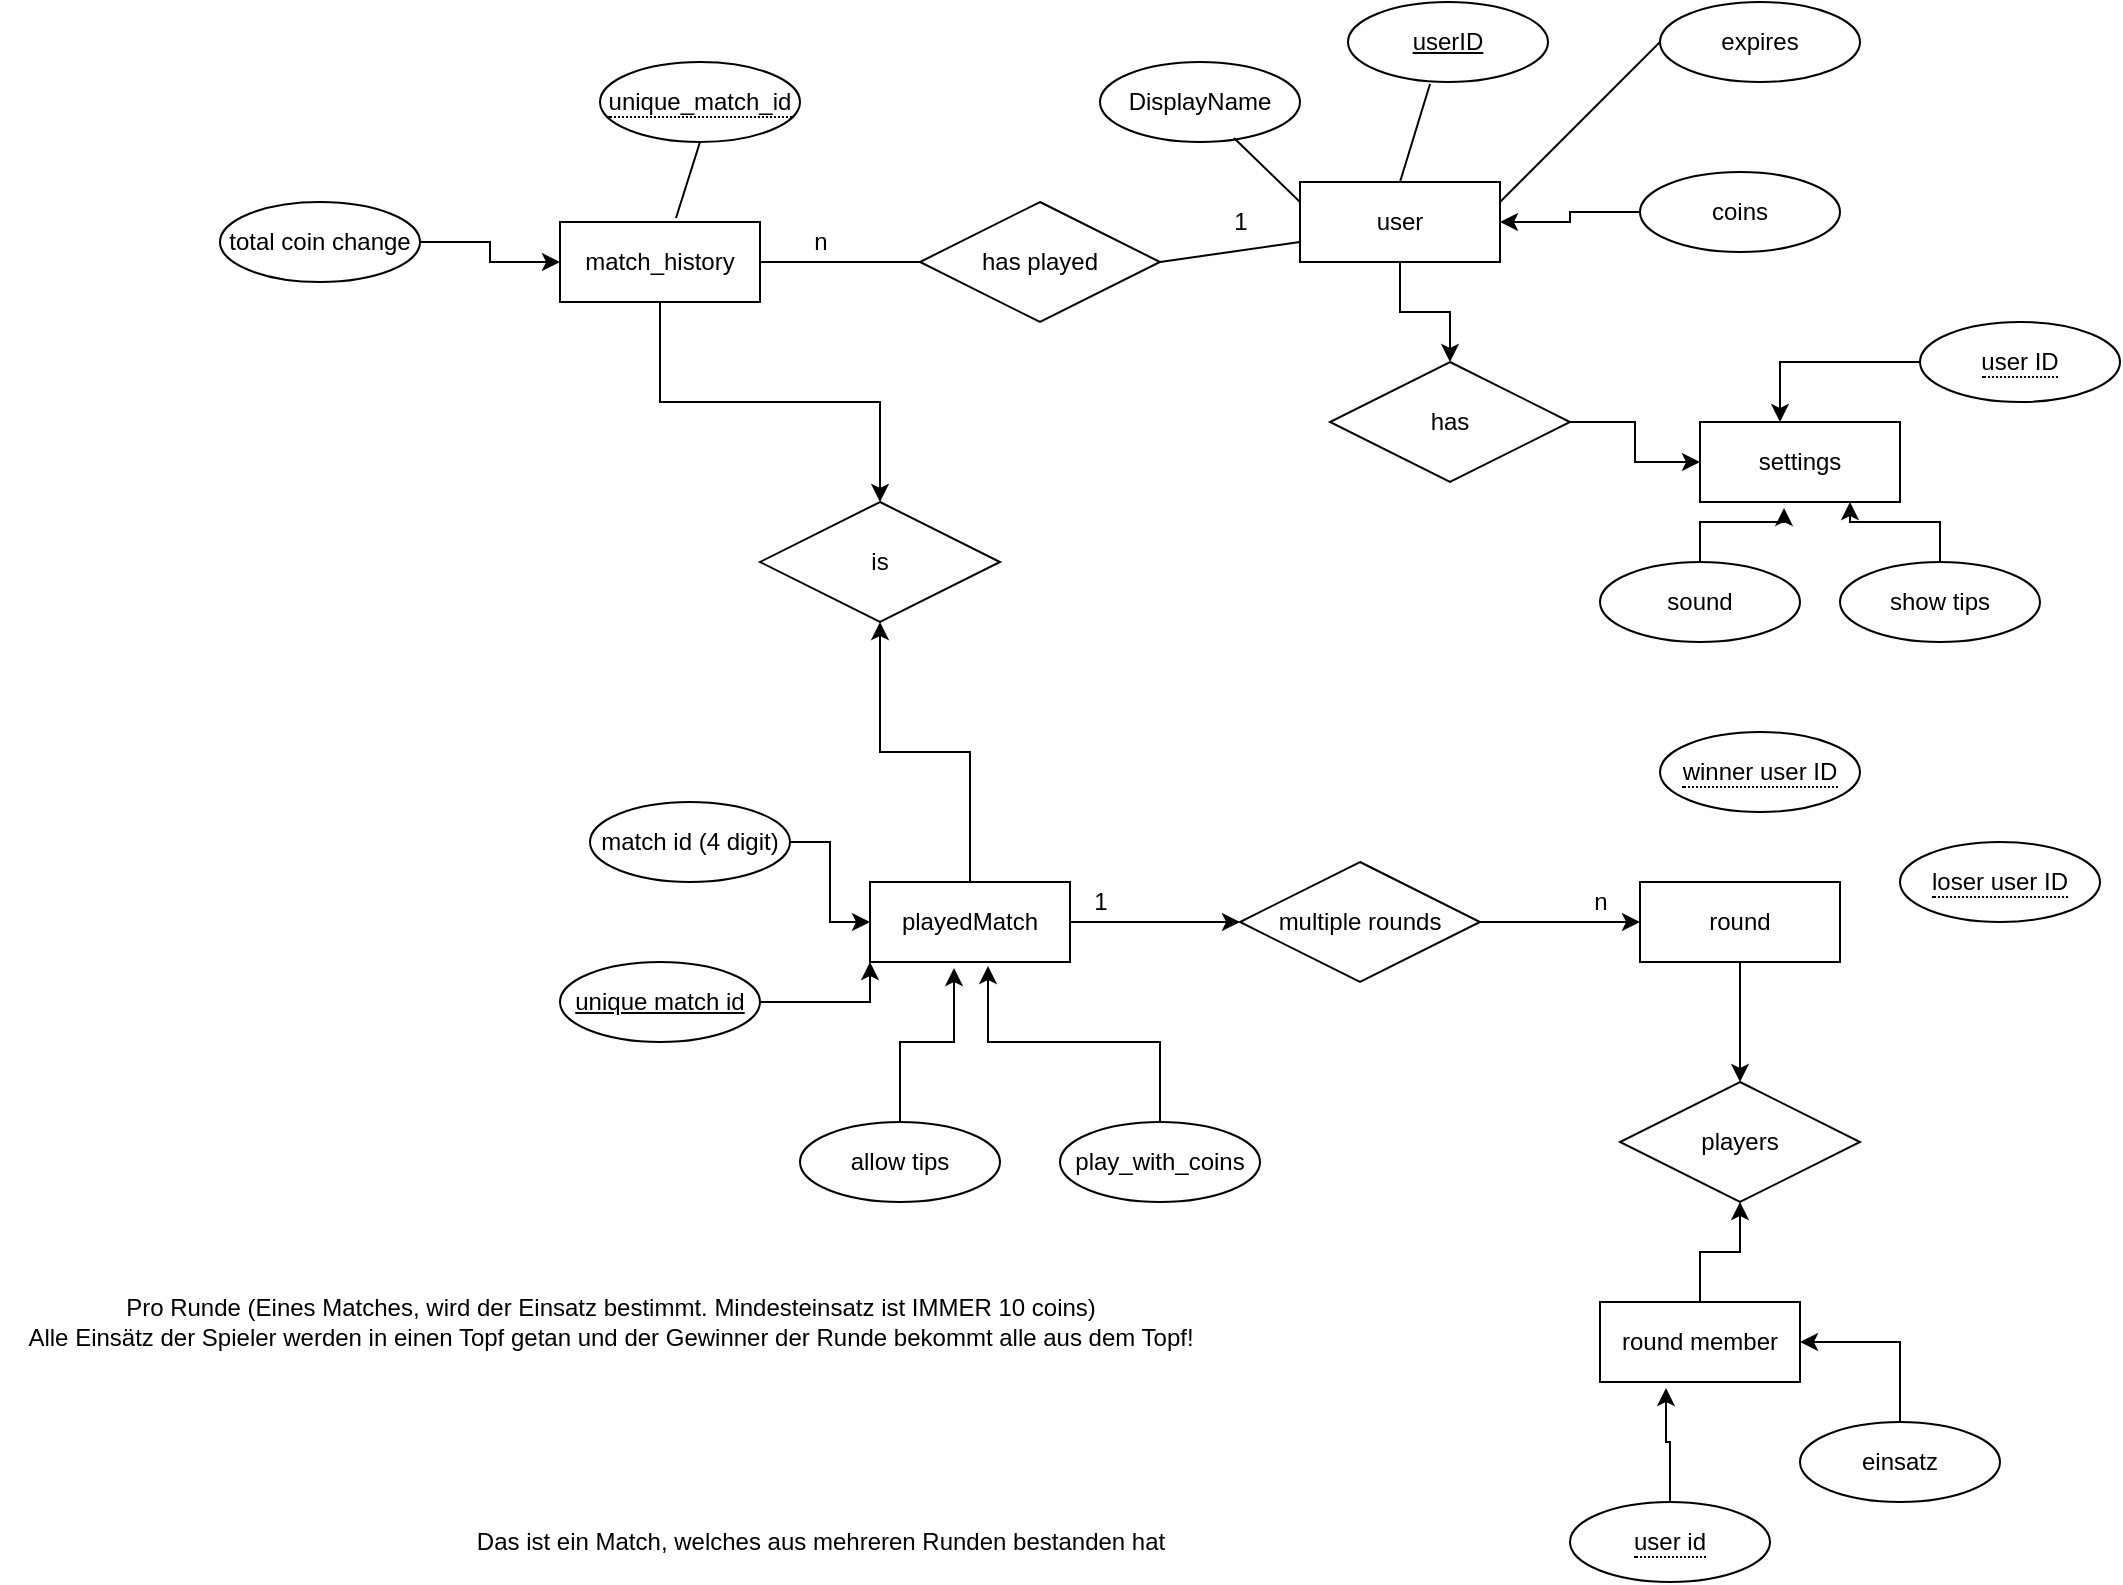 <mxfile version="21.0.8" type="device"><diagram name="Seite-1" id="nuD71JhNPZqPgWCC4xkH"><mxGraphModel dx="2253" dy="793" grid="1" gridSize="10" guides="1" tooltips="1" connect="1" arrows="1" fold="1" page="1" pageScale="1" pageWidth="827" pageHeight="1169" math="0" shadow="0"><root><mxCell id="0"/><mxCell id="1" parent="0"/><mxCell id="LPe70dCrk_k79_ixhsFF-48" style="edgeStyle=orthogonalEdgeStyle;rounded=0;orthogonalLoop=1;jettySize=auto;html=1;entryX=0.5;entryY=0;entryDx=0;entryDy=0;" edge="1" parent="1" source="LPe70dCrk_k79_ixhsFF-1" target="LPe70dCrk_k79_ixhsFF-46"><mxGeometry relative="1" as="geometry"/></mxCell><mxCell id="LPe70dCrk_k79_ixhsFF-1" value="user" style="whiteSpace=wrap;html=1;align=center;" vertex="1" parent="1"><mxGeometry x="390" y="310" width="100" height="40" as="geometry"/></mxCell><mxCell id="LPe70dCrk_k79_ixhsFF-2" value="userID" style="ellipse;whiteSpace=wrap;html=1;align=center;fontStyle=4;" vertex="1" parent="1"><mxGeometry x="414" y="220" width="100" height="40" as="geometry"/></mxCell><mxCell id="LPe70dCrk_k79_ixhsFF-3" value="DisplayName" style="ellipse;whiteSpace=wrap;html=1;align=center;" vertex="1" parent="1"><mxGeometry x="290" y="250" width="100" height="40" as="geometry"/></mxCell><mxCell id="LPe70dCrk_k79_ixhsFF-4" value="expires" style="ellipse;whiteSpace=wrap;html=1;align=center;" vertex="1" parent="1"><mxGeometry x="570" y="220" width="100" height="40" as="geometry"/></mxCell><mxCell id="LPe70dCrk_k79_ixhsFF-5" value="" style="endArrow=none;html=1;rounded=0;entryX=1;entryY=0.25;entryDx=0;entryDy=0;exitX=0;exitY=0.5;exitDx=0;exitDy=0;" edge="1" parent="1" source="LPe70dCrk_k79_ixhsFF-4" target="LPe70dCrk_k79_ixhsFF-1"><mxGeometry relative="1" as="geometry"><mxPoint x="330" y="410" as="sourcePoint"/><mxPoint x="490" y="410" as="targetPoint"/></mxGeometry></mxCell><mxCell id="LPe70dCrk_k79_ixhsFF-6" value="" style="endArrow=none;html=1;rounded=0;exitX=0.5;exitY=0;exitDx=0;exitDy=0;entryX=0.41;entryY=1.025;entryDx=0;entryDy=0;entryPerimeter=0;" edge="1" parent="1" source="LPe70dCrk_k79_ixhsFF-1" target="LPe70dCrk_k79_ixhsFF-2"><mxGeometry relative="1" as="geometry"><mxPoint x="330" y="410" as="sourcePoint"/><mxPoint x="490" y="410" as="targetPoint"/></mxGeometry></mxCell><mxCell id="LPe70dCrk_k79_ixhsFF-7" value="" style="endArrow=none;html=1;rounded=0;exitX=0;exitY=0.25;exitDx=0;exitDy=0;entryX=0.67;entryY=0.95;entryDx=0;entryDy=0;entryPerimeter=0;" edge="1" parent="1" source="LPe70dCrk_k79_ixhsFF-1" target="LPe70dCrk_k79_ixhsFF-3"><mxGeometry relative="1" as="geometry"><mxPoint x="330" y="410" as="sourcePoint"/><mxPoint x="490" y="410" as="targetPoint"/></mxGeometry></mxCell><mxCell id="LPe70dCrk_k79_ixhsFF-34" style="edgeStyle=orthogonalEdgeStyle;rounded=0;orthogonalLoop=1;jettySize=auto;html=1;entryX=0;entryY=0.5;entryDx=0;entryDy=0;" edge="1" parent="1" source="LPe70dCrk_k79_ixhsFF-8" target="LPe70dCrk_k79_ixhsFF-33"><mxGeometry relative="1" as="geometry"/></mxCell><mxCell id="LPe70dCrk_k79_ixhsFF-55" style="edgeStyle=orthogonalEdgeStyle;rounded=0;orthogonalLoop=1;jettySize=auto;html=1;entryX=0.5;entryY=1;entryDx=0;entryDy=0;" edge="1" parent="1" source="LPe70dCrk_k79_ixhsFF-8" target="LPe70dCrk_k79_ixhsFF-53"><mxGeometry relative="1" as="geometry"/></mxCell><mxCell id="LPe70dCrk_k79_ixhsFF-8" value="playedMatch" style="whiteSpace=wrap;html=1;align=center;" vertex="1" parent="1"><mxGeometry x="175" y="660" width="100" height="40" as="geometry"/></mxCell><mxCell id="LPe70dCrk_k79_ixhsFF-39" style="edgeStyle=orthogonalEdgeStyle;rounded=0;orthogonalLoop=1;jettySize=auto;html=1;entryX=0.5;entryY=0;entryDx=0;entryDy=0;" edge="1" parent="1" source="LPe70dCrk_k79_ixhsFF-9" target="LPe70dCrk_k79_ixhsFF-38"><mxGeometry relative="1" as="geometry"/></mxCell><mxCell id="LPe70dCrk_k79_ixhsFF-9" value="round" style="whiteSpace=wrap;html=1;align=center;" vertex="1" parent="1"><mxGeometry x="560" y="660" width="100" height="40" as="geometry"/></mxCell><mxCell id="LPe70dCrk_k79_ixhsFF-10" value="Pro Runde (Eines Matches, wird der Einsatz bestimmt. Mindesteinsatz ist IMMER 10 coins)&lt;br&gt;Alle Einsätz der Spieler werden in einen Topf getan und der Gewinner der Runde bekommt alle aus dem Topf!" style="text;html=1;align=center;verticalAlign=middle;resizable=0;points=[];autosize=1;strokeColor=none;fillColor=none;" vertex="1" parent="1"><mxGeometry x="-260" y="860" width="610" height="40" as="geometry"/></mxCell><mxCell id="LPe70dCrk_k79_ixhsFF-11" value="Das ist ein Match, welches aus mehreren Runden bestanden hat" style="text;html=1;align=center;verticalAlign=middle;resizable=0;points=[];autosize=1;strokeColor=none;fillColor=none;" vertex="1" parent="1"><mxGeometry x="-35" y="975" width="370" height="30" as="geometry"/></mxCell><mxCell id="LPe70dCrk_k79_ixhsFF-54" style="edgeStyle=orthogonalEdgeStyle;rounded=0;orthogonalLoop=1;jettySize=auto;html=1;entryX=0.5;entryY=0;entryDx=0;entryDy=0;" edge="1" parent="1" source="LPe70dCrk_k79_ixhsFF-12" target="LPe70dCrk_k79_ixhsFF-53"><mxGeometry relative="1" as="geometry"/></mxCell><mxCell id="LPe70dCrk_k79_ixhsFF-12" value="match_history" style="whiteSpace=wrap;html=1;align=center;" vertex="1" parent="1"><mxGeometry x="20" y="330" width="100" height="40" as="geometry"/></mxCell><mxCell id="LPe70dCrk_k79_ixhsFF-13" value="has played" style="shape=rhombus;perimeter=rhombusPerimeter;whiteSpace=wrap;html=1;align=center;" vertex="1" parent="1"><mxGeometry x="200" y="320" width="120" height="60" as="geometry"/></mxCell><mxCell id="LPe70dCrk_k79_ixhsFF-14" value="" style="endArrow=none;html=1;rounded=0;exitX=0;exitY=0.75;exitDx=0;exitDy=0;entryX=1;entryY=0.5;entryDx=0;entryDy=0;" edge="1" parent="1" source="LPe70dCrk_k79_ixhsFF-1" target="LPe70dCrk_k79_ixhsFF-13"><mxGeometry relative="1" as="geometry"><mxPoint x="330" y="280" as="sourcePoint"/><mxPoint x="490" y="280" as="targetPoint"/></mxGeometry></mxCell><mxCell id="LPe70dCrk_k79_ixhsFF-15" value="" style="endArrow=none;html=1;rounded=0;exitX=1;exitY=0.5;exitDx=0;exitDy=0;entryX=0;entryY=0.5;entryDx=0;entryDy=0;" edge="1" parent="1" source="LPe70dCrk_k79_ixhsFF-12" target="LPe70dCrk_k79_ixhsFF-13"><mxGeometry relative="1" as="geometry"><mxPoint x="400" y="350" as="sourcePoint"/><mxPoint x="330" y="360" as="targetPoint"/></mxGeometry></mxCell><mxCell id="LPe70dCrk_k79_ixhsFF-16" value="n" style="text;html=1;align=center;verticalAlign=middle;resizable=0;points=[];autosize=1;strokeColor=none;fillColor=none;" vertex="1" parent="1"><mxGeometry x="135" y="325" width="30" height="30" as="geometry"/></mxCell><mxCell id="LPe70dCrk_k79_ixhsFF-17" value="1" style="text;html=1;align=center;verticalAlign=middle;resizable=0;points=[];autosize=1;strokeColor=none;fillColor=none;" vertex="1" parent="1"><mxGeometry x="345" y="315" width="30" height="30" as="geometry"/></mxCell><mxCell id="LPe70dCrk_k79_ixhsFF-18" value="&lt;span style=&quot;border-bottom: 1px dotted&quot;&gt;unique_match_id&lt;/span&gt;" style="ellipse;whiteSpace=wrap;html=1;align=center;" vertex="1" parent="1"><mxGeometry x="40" y="250" width="100" height="40" as="geometry"/></mxCell><mxCell id="LPe70dCrk_k79_ixhsFF-20" value="" style="endArrow=none;html=1;rounded=0;exitX=0.5;exitY=1;exitDx=0;exitDy=0;entryX=0.58;entryY=-0.05;entryDx=0;entryDy=0;entryPerimeter=0;" edge="1" parent="1" source="LPe70dCrk_k79_ixhsFF-18" target="LPe70dCrk_k79_ixhsFF-12"><mxGeometry relative="1" as="geometry"><mxPoint x="330" y="280" as="sourcePoint"/><mxPoint x="490" y="280" as="targetPoint"/></mxGeometry></mxCell><mxCell id="LPe70dCrk_k79_ixhsFF-22" value="&lt;span style=&quot;border-bottom: 1px dotted&quot;&gt;winner user ID&lt;/span&gt;" style="ellipse;whiteSpace=wrap;html=1;align=center;" vertex="1" parent="1"><mxGeometry x="570" y="585" width="100" height="40" as="geometry"/></mxCell><mxCell id="LPe70dCrk_k79_ixhsFF-23" value="&lt;span style=&quot;border-bottom: 1px dotted&quot;&gt;loser user ID&lt;/span&gt;" style="ellipse;whiteSpace=wrap;html=1;align=center;" vertex="1" parent="1"><mxGeometry x="690" y="640" width="100" height="40" as="geometry"/></mxCell><mxCell id="LPe70dCrk_k79_ixhsFF-40" style="edgeStyle=orthogonalEdgeStyle;rounded=0;orthogonalLoop=1;jettySize=auto;html=1;entryX=0.5;entryY=1;entryDx=0;entryDy=0;" edge="1" parent="1" source="LPe70dCrk_k79_ixhsFF-24" target="LPe70dCrk_k79_ixhsFF-38"><mxGeometry relative="1" as="geometry"/></mxCell><mxCell id="LPe70dCrk_k79_ixhsFF-24" value="round member" style="whiteSpace=wrap;html=1;align=center;" vertex="1" parent="1"><mxGeometry x="540" y="870" width="100" height="40" as="geometry"/></mxCell><mxCell id="LPe70dCrk_k79_ixhsFF-41" style="edgeStyle=orthogonalEdgeStyle;rounded=0;orthogonalLoop=1;jettySize=auto;html=1;entryX=0.33;entryY=1.075;entryDx=0;entryDy=0;entryPerimeter=0;" edge="1" parent="1" source="LPe70dCrk_k79_ixhsFF-26" target="LPe70dCrk_k79_ixhsFF-24"><mxGeometry relative="1" as="geometry"/></mxCell><mxCell id="LPe70dCrk_k79_ixhsFF-26" value="&lt;span style=&quot;border-bottom: 1px dotted&quot;&gt;user id&lt;/span&gt;" style="ellipse;whiteSpace=wrap;html=1;align=center;" vertex="1" parent="1"><mxGeometry x="525" y="970" width="100" height="40" as="geometry"/></mxCell><mxCell id="LPe70dCrk_k79_ixhsFF-42" style="edgeStyle=orthogonalEdgeStyle;rounded=0;orthogonalLoop=1;jettySize=auto;html=1;entryX=1;entryY=0.5;entryDx=0;entryDy=0;" edge="1" parent="1" source="LPe70dCrk_k79_ixhsFF-27" target="LPe70dCrk_k79_ixhsFF-24"><mxGeometry relative="1" as="geometry"/></mxCell><mxCell id="LPe70dCrk_k79_ixhsFF-27" value="einsatz" style="ellipse;whiteSpace=wrap;html=1;align=center;" vertex="1" parent="1"><mxGeometry x="640" y="930" width="100" height="40" as="geometry"/></mxCell><mxCell id="LPe70dCrk_k79_ixhsFF-31" style="edgeStyle=orthogonalEdgeStyle;rounded=0;orthogonalLoop=1;jettySize=auto;html=1;entryX=0;entryY=1;entryDx=0;entryDy=0;" edge="1" parent="1" source="LPe70dCrk_k79_ixhsFF-28" target="LPe70dCrk_k79_ixhsFF-8"><mxGeometry relative="1" as="geometry"/></mxCell><mxCell id="LPe70dCrk_k79_ixhsFF-28" value="unique match id" style="ellipse;whiteSpace=wrap;html=1;align=center;fontStyle=4;" vertex="1" parent="1"><mxGeometry x="20" y="700" width="100" height="40" as="geometry"/></mxCell><mxCell id="LPe70dCrk_k79_ixhsFF-32" style="edgeStyle=orthogonalEdgeStyle;rounded=0;orthogonalLoop=1;jettySize=auto;html=1;entryX=0;entryY=0.5;entryDx=0;entryDy=0;" edge="1" parent="1" source="LPe70dCrk_k79_ixhsFF-29" target="LPe70dCrk_k79_ixhsFF-8"><mxGeometry relative="1" as="geometry"/></mxCell><mxCell id="LPe70dCrk_k79_ixhsFF-29" value="match id (4 digit)" style="ellipse;whiteSpace=wrap;html=1;align=center;" vertex="1" parent="1"><mxGeometry x="35" y="620" width="100" height="40" as="geometry"/></mxCell><mxCell id="LPe70dCrk_k79_ixhsFF-35" style="edgeStyle=orthogonalEdgeStyle;rounded=0;orthogonalLoop=1;jettySize=auto;html=1;entryX=0;entryY=0.5;entryDx=0;entryDy=0;" edge="1" parent="1" source="LPe70dCrk_k79_ixhsFF-33" target="LPe70dCrk_k79_ixhsFF-9"><mxGeometry relative="1" as="geometry"/></mxCell><mxCell id="LPe70dCrk_k79_ixhsFF-33" value="multiple rounds" style="shape=rhombus;perimeter=rhombusPerimeter;whiteSpace=wrap;html=1;align=center;" vertex="1" parent="1"><mxGeometry x="360" y="650" width="120" height="60" as="geometry"/></mxCell><mxCell id="LPe70dCrk_k79_ixhsFF-36" value="1" style="text;html=1;align=center;verticalAlign=middle;resizable=0;points=[];autosize=1;strokeColor=none;fillColor=none;" vertex="1" parent="1"><mxGeometry x="275" y="655" width="30" height="30" as="geometry"/></mxCell><mxCell id="LPe70dCrk_k79_ixhsFF-37" value="n" style="text;html=1;align=center;verticalAlign=middle;resizable=0;points=[];autosize=1;strokeColor=none;fillColor=none;" vertex="1" parent="1"><mxGeometry x="525" y="655" width="30" height="30" as="geometry"/></mxCell><mxCell id="LPe70dCrk_k79_ixhsFF-38" value="players" style="shape=rhombus;perimeter=rhombusPerimeter;whiteSpace=wrap;html=1;align=center;" vertex="1" parent="1"><mxGeometry x="550" y="760" width="120" height="60" as="geometry"/></mxCell><mxCell id="LPe70dCrk_k79_ixhsFF-47" style="edgeStyle=orthogonalEdgeStyle;rounded=0;orthogonalLoop=1;jettySize=auto;html=1;entryX=1;entryY=0.5;entryDx=0;entryDy=0;" edge="1" parent="1" source="LPe70dCrk_k79_ixhsFF-43" target="LPe70dCrk_k79_ixhsFF-1"><mxGeometry relative="1" as="geometry"/></mxCell><mxCell id="LPe70dCrk_k79_ixhsFF-43" value="coins" style="ellipse;whiteSpace=wrap;html=1;align=center;" vertex="1" parent="1"><mxGeometry x="560" y="305" width="100" height="40" as="geometry"/></mxCell><mxCell id="LPe70dCrk_k79_ixhsFF-45" value="settings" style="whiteSpace=wrap;html=1;align=center;" vertex="1" parent="1"><mxGeometry x="590" y="430" width="100" height="40" as="geometry"/></mxCell><mxCell id="LPe70dCrk_k79_ixhsFF-49" style="edgeStyle=orthogonalEdgeStyle;rounded=0;orthogonalLoop=1;jettySize=auto;html=1;entryX=0;entryY=0.5;entryDx=0;entryDy=0;" edge="1" parent="1" source="LPe70dCrk_k79_ixhsFF-46" target="LPe70dCrk_k79_ixhsFF-45"><mxGeometry relative="1" as="geometry"/></mxCell><mxCell id="LPe70dCrk_k79_ixhsFF-46" value="has" style="shape=rhombus;perimeter=rhombusPerimeter;whiteSpace=wrap;html=1;align=center;" vertex="1" parent="1"><mxGeometry x="405" y="400" width="120" height="60" as="geometry"/></mxCell><mxCell id="LPe70dCrk_k79_ixhsFF-51" style="edgeStyle=orthogonalEdgeStyle;rounded=0;orthogonalLoop=1;jettySize=auto;html=1;entryX=0.4;entryY=0;entryDx=0;entryDy=0;entryPerimeter=0;" edge="1" parent="1" source="LPe70dCrk_k79_ixhsFF-50" target="LPe70dCrk_k79_ixhsFF-45"><mxGeometry relative="1" as="geometry"/></mxCell><mxCell id="LPe70dCrk_k79_ixhsFF-50" value="&lt;span style=&quot;border-bottom: 1px dotted&quot;&gt;user ID&lt;/span&gt;" style="ellipse;whiteSpace=wrap;html=1;align=center;" vertex="1" parent="1"><mxGeometry x="700" y="380" width="100" height="40" as="geometry"/></mxCell><mxCell id="LPe70dCrk_k79_ixhsFF-53" value="is" style="shape=rhombus;perimeter=rhombusPerimeter;whiteSpace=wrap;html=1;align=center;" vertex="1" parent="1"><mxGeometry x="120" y="470" width="120" height="60" as="geometry"/></mxCell><mxCell id="LPe70dCrk_k79_ixhsFF-57" style="edgeStyle=orthogonalEdgeStyle;rounded=0;orthogonalLoop=1;jettySize=auto;html=1;entryX=0.59;entryY=1.05;entryDx=0;entryDy=0;entryPerimeter=0;" edge="1" parent="1" source="LPe70dCrk_k79_ixhsFF-56" target="LPe70dCrk_k79_ixhsFF-8"><mxGeometry relative="1" as="geometry"/></mxCell><mxCell id="LPe70dCrk_k79_ixhsFF-56" value="play_with_coins" style="ellipse;whiteSpace=wrap;html=1;align=center;" vertex="1" parent="1"><mxGeometry x="270" y="780" width="100" height="40" as="geometry"/></mxCell><mxCell id="LPe70dCrk_k79_ixhsFF-59" style="edgeStyle=orthogonalEdgeStyle;rounded=0;orthogonalLoop=1;jettySize=auto;html=1;entryX=0.42;entryY=1.075;entryDx=0;entryDy=0;entryPerimeter=0;" edge="1" parent="1" source="LPe70dCrk_k79_ixhsFF-58" target="LPe70dCrk_k79_ixhsFF-8"><mxGeometry relative="1" as="geometry"/></mxCell><mxCell id="LPe70dCrk_k79_ixhsFF-58" value="allow tips" style="ellipse;whiteSpace=wrap;html=1;align=center;" vertex="1" parent="1"><mxGeometry x="140" y="780" width="100" height="40" as="geometry"/></mxCell><mxCell id="LPe70dCrk_k79_ixhsFF-63" style="edgeStyle=orthogonalEdgeStyle;rounded=0;orthogonalLoop=1;jettySize=auto;html=1;entryX=0.75;entryY=1;entryDx=0;entryDy=0;" edge="1" parent="1" source="LPe70dCrk_k79_ixhsFF-60" target="LPe70dCrk_k79_ixhsFF-45"><mxGeometry relative="1" as="geometry"/></mxCell><mxCell id="LPe70dCrk_k79_ixhsFF-60" value="show tips" style="ellipse;whiteSpace=wrap;html=1;align=center;" vertex="1" parent="1"><mxGeometry x="660" y="500" width="100" height="40" as="geometry"/></mxCell><mxCell id="LPe70dCrk_k79_ixhsFF-62" style="edgeStyle=orthogonalEdgeStyle;rounded=0;orthogonalLoop=1;jettySize=auto;html=1;entryX=0.42;entryY=1.075;entryDx=0;entryDy=0;entryPerimeter=0;" edge="1" parent="1" source="LPe70dCrk_k79_ixhsFF-61" target="LPe70dCrk_k79_ixhsFF-45"><mxGeometry relative="1" as="geometry"/></mxCell><mxCell id="LPe70dCrk_k79_ixhsFF-61" value="sound" style="ellipse;whiteSpace=wrap;html=1;align=center;" vertex="1" parent="1"><mxGeometry x="540" y="500" width="100" height="40" as="geometry"/></mxCell><mxCell id="LPe70dCrk_k79_ixhsFF-65" style="edgeStyle=orthogonalEdgeStyle;rounded=0;orthogonalLoop=1;jettySize=auto;html=1;entryX=0;entryY=0.5;entryDx=0;entryDy=0;" edge="1" parent="1" source="LPe70dCrk_k79_ixhsFF-64" target="LPe70dCrk_k79_ixhsFF-12"><mxGeometry relative="1" as="geometry"/></mxCell><mxCell id="LPe70dCrk_k79_ixhsFF-64" value="total coin change" style="ellipse;whiteSpace=wrap;html=1;align=center;" vertex="1" parent="1"><mxGeometry x="-150" y="320" width="100" height="40" as="geometry"/></mxCell></root></mxGraphModel></diagram></mxfile>